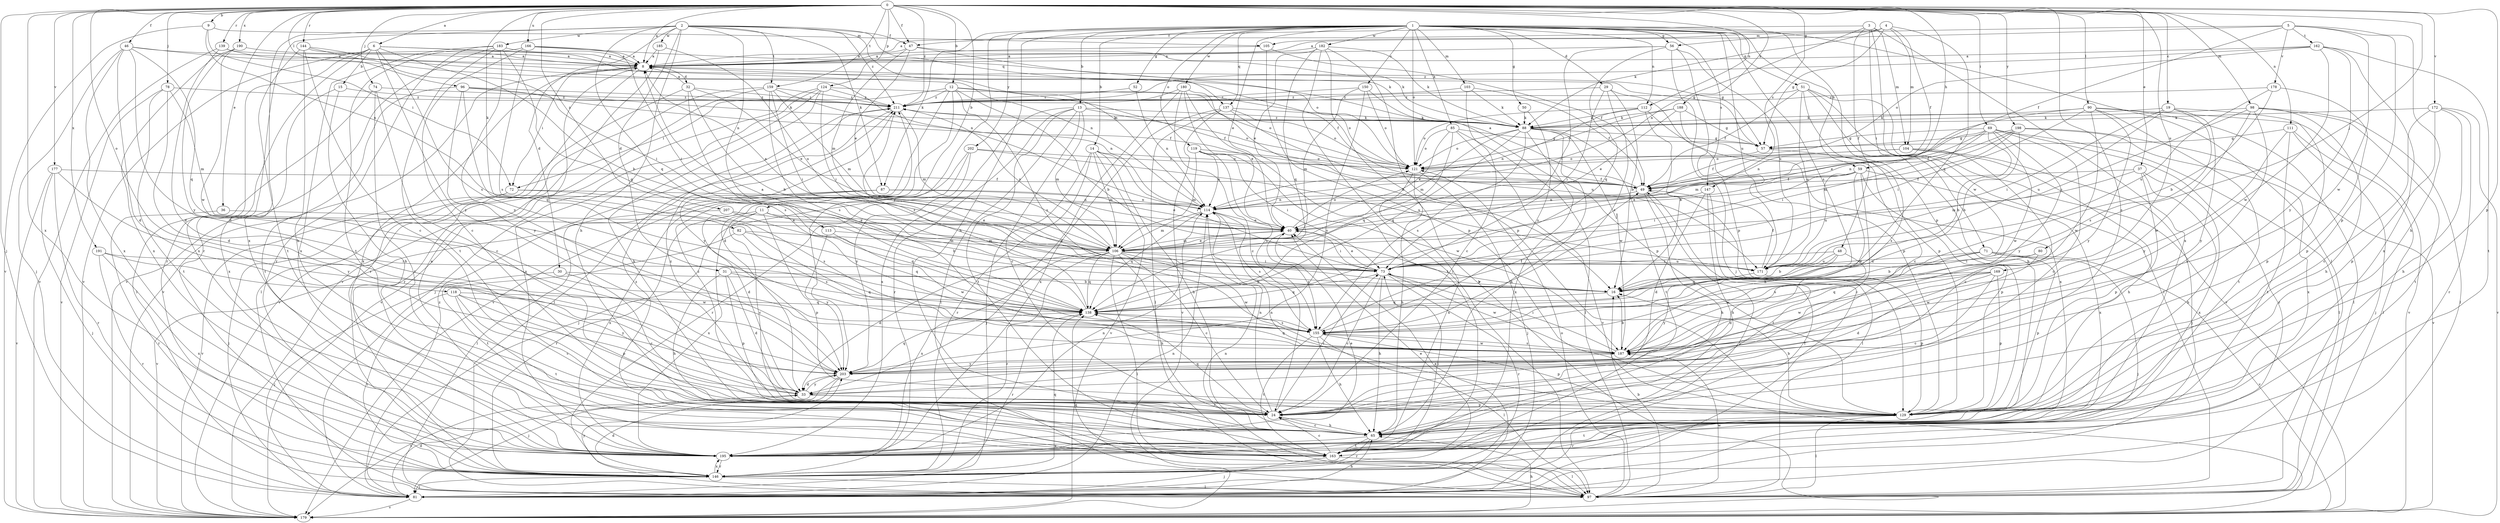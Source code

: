 strict digraph  {
0;
1;
2;
3;
4;
5;
6;
8;
9;
11;
12;
13;
14;
15;
16;
19;
24;
29;
30;
31;
32;
33;
36;
37;
40;
46;
47;
48;
49;
50;
51;
52;
56;
57;
59;
65;
69;
71;
72;
73;
74;
78;
80;
81;
82;
85;
87;
88;
90;
96;
97;
98;
103;
104;
105;
106;
111;
112;
113;
114;
118;
119;
121;
124;
129;
137;
138;
139;
144;
146;
147;
150;
155;
159;
162;
163;
166;
169;
171;
172;
177;
178;
179;
180;
182;
183;
185;
187;
188;
190;
191;
195;
198;
202;
203;
207;
211;
0 -> 6  [label=a];
0 -> 8  [label=a];
0 -> 9  [label=b];
0 -> 11  [label=b];
0 -> 12  [label=b];
0 -> 19  [label=c];
0 -> 24  [label=c];
0 -> 36  [label=e];
0 -> 37  [label=e];
0 -> 46  [label=f];
0 -> 47  [label=f];
0 -> 59  [label=h];
0 -> 69  [label=i];
0 -> 74  [label=j];
0 -> 78  [label=j];
0 -> 80  [label=j];
0 -> 81  [label=j];
0 -> 82  [label=k];
0 -> 90  [label=l];
0 -> 96  [label=l];
0 -> 98  [label=m];
0 -> 111  [label=n];
0 -> 112  [label=n];
0 -> 118  [label=o];
0 -> 124  [label=p];
0 -> 129  [label=p];
0 -> 139  [label=r];
0 -> 144  [label=r];
0 -> 147  [label=s];
0 -> 159  [label=t];
0 -> 166  [label=u];
0 -> 169  [label=u];
0 -> 172  [label=v];
0 -> 177  [label=v];
0 -> 188  [label=x];
0 -> 190  [label=x];
0 -> 191  [label=x];
0 -> 195  [label=x];
0 -> 198  [label=y];
0 -> 207  [label=z];
0 -> 211  [label=z];
1 -> 13  [label=b];
1 -> 14  [label=b];
1 -> 29  [label=d];
1 -> 40  [label=e];
1 -> 50  [label=g];
1 -> 51  [label=g];
1 -> 52  [label=g];
1 -> 56  [label=g];
1 -> 59  [label=h];
1 -> 65  [label=h];
1 -> 85  [label=k];
1 -> 87  [label=k];
1 -> 97  [label=l];
1 -> 103  [label=m];
1 -> 112  [label=n];
1 -> 119  [label=o];
1 -> 121  [label=o];
1 -> 129  [label=p];
1 -> 137  [label=q];
1 -> 147  [label=s];
1 -> 150  [label=s];
1 -> 155  [label=s];
1 -> 171  [label=u];
1 -> 180  [label=w];
1 -> 182  [label=w];
1 -> 202  [label=y];
1 -> 203  [label=y];
2 -> 30  [label=d];
2 -> 31  [label=d];
2 -> 47  [label=f];
2 -> 65  [label=h];
2 -> 87  [label=k];
2 -> 113  [label=n];
2 -> 114  [label=n];
2 -> 137  [label=q];
2 -> 138  [label=q];
2 -> 146  [label=r];
2 -> 159  [label=t];
2 -> 183  [label=w];
2 -> 185  [label=w];
2 -> 195  [label=x];
2 -> 211  [label=z];
3 -> 47  [label=f];
3 -> 48  [label=f];
3 -> 71  [label=i];
3 -> 104  [label=m];
3 -> 114  [label=n];
3 -> 187  [label=w];
3 -> 195  [label=x];
4 -> 8  [label=a];
4 -> 49  [label=f];
4 -> 56  [label=g];
4 -> 57  [label=g];
4 -> 88  [label=k];
4 -> 104  [label=m];
4 -> 138  [label=q];
5 -> 8  [label=a];
5 -> 49  [label=f];
5 -> 65  [label=h];
5 -> 105  [label=m];
5 -> 129  [label=p];
5 -> 162  [label=t];
5 -> 178  [label=v];
5 -> 187  [label=w];
6 -> 8  [label=a];
6 -> 15  [label=b];
6 -> 16  [label=b];
6 -> 114  [label=n];
6 -> 146  [label=r];
6 -> 155  [label=s];
6 -> 179  [label=v];
6 -> 195  [label=x];
6 -> 203  [label=y];
8 -> 32  [label=d];
8 -> 49  [label=f];
8 -> 72  [label=i];
8 -> 146  [label=r];
8 -> 179  [label=v];
8 -> 195  [label=x];
9 -> 72  [label=i];
9 -> 105  [label=m];
9 -> 114  [label=n];
9 -> 179  [label=v];
11 -> 16  [label=b];
11 -> 24  [label=c];
11 -> 40  [label=e];
11 -> 129  [label=p];
11 -> 146  [label=r];
11 -> 195  [label=x];
12 -> 16  [label=b];
12 -> 33  [label=d];
12 -> 49  [label=f];
12 -> 72  [label=i];
12 -> 121  [label=o];
12 -> 155  [label=s];
12 -> 179  [label=v];
12 -> 211  [label=z];
13 -> 24  [label=c];
13 -> 88  [label=k];
13 -> 97  [label=l];
13 -> 106  [label=m];
13 -> 121  [label=o];
13 -> 146  [label=r];
13 -> 163  [label=t];
13 -> 195  [label=x];
14 -> 65  [label=h];
14 -> 73  [label=i];
14 -> 81  [label=j];
14 -> 106  [label=m];
14 -> 121  [label=o];
14 -> 146  [label=r];
14 -> 179  [label=v];
15 -> 65  [label=h];
15 -> 195  [label=x];
15 -> 211  [label=z];
16 -> 138  [label=q];
19 -> 73  [label=i];
19 -> 88  [label=k];
19 -> 129  [label=p];
19 -> 155  [label=s];
19 -> 171  [label=u];
19 -> 203  [label=y];
24 -> 65  [label=h];
24 -> 73  [label=i];
24 -> 114  [label=n];
24 -> 138  [label=q];
24 -> 211  [label=z];
29 -> 16  [label=b];
29 -> 73  [label=i];
29 -> 129  [label=p];
29 -> 155  [label=s];
29 -> 211  [label=z];
30 -> 16  [label=b];
30 -> 24  [label=c];
30 -> 81  [label=j];
31 -> 16  [label=b];
31 -> 33  [label=d];
31 -> 65  [label=h];
31 -> 129  [label=p];
31 -> 138  [label=q];
32 -> 8  [label=a];
32 -> 16  [label=b];
32 -> 40  [label=e];
32 -> 97  [label=l];
32 -> 155  [label=s];
32 -> 211  [label=z];
33 -> 24  [label=c];
33 -> 129  [label=p];
33 -> 203  [label=y];
36 -> 40  [label=e];
36 -> 146  [label=r];
37 -> 49  [label=f];
37 -> 65  [label=h];
37 -> 106  [label=m];
37 -> 129  [label=p];
37 -> 195  [label=x];
40 -> 73  [label=i];
40 -> 106  [label=m];
40 -> 121  [label=o];
40 -> 155  [label=s];
46 -> 8  [label=a];
46 -> 33  [label=d];
46 -> 57  [label=g];
46 -> 81  [label=j];
46 -> 138  [label=q];
46 -> 195  [label=x];
46 -> 203  [label=y];
47 -> 8  [label=a];
47 -> 40  [label=e];
47 -> 88  [label=k];
47 -> 106  [label=m];
47 -> 121  [label=o];
48 -> 16  [label=b];
48 -> 33  [label=d];
48 -> 73  [label=i];
48 -> 138  [label=q];
48 -> 171  [label=u];
49 -> 8  [label=a];
49 -> 65  [label=h];
49 -> 81  [label=j];
49 -> 97  [label=l];
49 -> 114  [label=n];
50 -> 88  [label=k];
50 -> 155  [label=s];
51 -> 49  [label=f];
51 -> 65  [label=h];
51 -> 97  [label=l];
51 -> 129  [label=p];
51 -> 171  [label=u];
51 -> 179  [label=v];
51 -> 211  [label=z];
52 -> 114  [label=n];
52 -> 211  [label=z];
56 -> 8  [label=a];
56 -> 73  [label=i];
56 -> 81  [label=j];
56 -> 129  [label=p];
56 -> 138  [label=q];
56 -> 171  [label=u];
57 -> 121  [label=o];
57 -> 155  [label=s];
59 -> 24  [label=c];
59 -> 40  [label=e];
59 -> 49  [label=f];
59 -> 73  [label=i];
59 -> 129  [label=p];
59 -> 171  [label=u];
59 -> 187  [label=w];
59 -> 195  [label=x];
65 -> 24  [label=c];
65 -> 146  [label=r];
65 -> 163  [label=t];
65 -> 195  [label=x];
65 -> 211  [label=z];
69 -> 16  [label=b];
69 -> 24  [label=c];
69 -> 57  [label=g];
69 -> 73  [label=i];
69 -> 97  [label=l];
69 -> 106  [label=m];
69 -> 114  [label=n];
69 -> 146  [label=r];
69 -> 187  [label=w];
69 -> 203  [label=y];
71 -> 16  [label=b];
71 -> 81  [label=j];
71 -> 129  [label=p];
71 -> 171  [label=u];
71 -> 179  [label=v];
71 -> 187  [label=w];
72 -> 81  [label=j];
72 -> 114  [label=n];
72 -> 155  [label=s];
72 -> 179  [label=v];
73 -> 16  [label=b];
73 -> 24  [label=c];
73 -> 40  [label=e];
73 -> 65  [label=h];
73 -> 138  [label=q];
73 -> 146  [label=r];
73 -> 187  [label=w];
74 -> 24  [label=c];
74 -> 97  [label=l];
74 -> 163  [label=t];
74 -> 211  [label=z];
78 -> 33  [label=d];
78 -> 106  [label=m];
78 -> 163  [label=t];
78 -> 179  [label=v];
78 -> 211  [label=z];
80 -> 73  [label=i];
80 -> 155  [label=s];
80 -> 187  [label=w];
81 -> 33  [label=d];
81 -> 40  [label=e];
81 -> 49  [label=f];
81 -> 65  [label=h];
81 -> 114  [label=n];
81 -> 179  [label=v];
81 -> 211  [label=z];
82 -> 106  [label=m];
82 -> 138  [label=q];
82 -> 155  [label=s];
82 -> 163  [label=t];
85 -> 40  [label=e];
85 -> 57  [label=g];
85 -> 97  [label=l];
85 -> 121  [label=o];
85 -> 138  [label=q];
85 -> 179  [label=v];
87 -> 33  [label=d];
87 -> 40  [label=e];
87 -> 97  [label=l];
87 -> 114  [label=n];
87 -> 195  [label=x];
88 -> 57  [label=g];
88 -> 65  [label=h];
88 -> 106  [label=m];
88 -> 121  [label=o];
88 -> 138  [label=q];
88 -> 155  [label=s];
88 -> 163  [label=t];
88 -> 187  [label=w];
88 -> 195  [label=x];
88 -> 211  [label=z];
90 -> 40  [label=e];
90 -> 73  [label=i];
90 -> 88  [label=k];
90 -> 97  [label=l];
90 -> 163  [label=t];
90 -> 179  [label=v];
90 -> 187  [label=w];
90 -> 203  [label=y];
96 -> 49  [label=f];
96 -> 88  [label=k];
96 -> 138  [label=q];
96 -> 163  [label=t];
96 -> 203  [label=y];
96 -> 211  [label=z];
97 -> 16  [label=b];
97 -> 114  [label=n];
97 -> 121  [label=o];
97 -> 138  [label=q];
97 -> 187  [label=w];
97 -> 203  [label=y];
98 -> 24  [label=c];
98 -> 65  [label=h];
98 -> 88  [label=k];
98 -> 97  [label=l];
98 -> 163  [label=t];
98 -> 171  [label=u];
98 -> 187  [label=w];
103 -> 24  [label=c];
103 -> 49  [label=f];
103 -> 88  [label=k];
103 -> 211  [label=z];
104 -> 24  [label=c];
104 -> 49  [label=f];
104 -> 65  [label=h];
104 -> 81  [label=j];
104 -> 121  [label=o];
105 -> 8  [label=a];
105 -> 49  [label=f];
105 -> 129  [label=p];
106 -> 8  [label=a];
106 -> 24  [label=c];
106 -> 33  [label=d];
106 -> 40  [label=e];
106 -> 65  [label=h];
106 -> 73  [label=i];
106 -> 97  [label=l];
106 -> 138  [label=q];
106 -> 146  [label=r];
106 -> 171  [label=u];
106 -> 187  [label=w];
106 -> 195  [label=x];
106 -> 211  [label=z];
111 -> 57  [label=g];
111 -> 81  [label=j];
111 -> 97  [label=l];
111 -> 163  [label=t];
111 -> 203  [label=y];
112 -> 16  [label=b];
112 -> 88  [label=k];
112 -> 114  [label=n];
112 -> 121  [label=o];
112 -> 195  [label=x];
113 -> 106  [label=m];
113 -> 187  [label=w];
113 -> 203  [label=y];
114 -> 40  [label=e];
114 -> 106  [label=m];
114 -> 138  [label=q];
114 -> 155  [label=s];
118 -> 24  [label=c];
118 -> 129  [label=p];
118 -> 138  [label=q];
118 -> 146  [label=r];
118 -> 163  [label=t];
118 -> 203  [label=y];
119 -> 73  [label=i];
119 -> 106  [label=m];
119 -> 114  [label=n];
119 -> 121  [label=o];
119 -> 155  [label=s];
119 -> 187  [label=w];
121 -> 49  [label=f];
121 -> 65  [label=h];
121 -> 81  [label=j];
121 -> 195  [label=x];
124 -> 65  [label=h];
124 -> 73  [label=i];
124 -> 81  [label=j];
124 -> 121  [label=o];
124 -> 179  [label=v];
124 -> 195  [label=x];
124 -> 211  [label=z];
129 -> 16  [label=b];
129 -> 97  [label=l];
129 -> 114  [label=n];
129 -> 146  [label=r];
129 -> 163  [label=t];
137 -> 88  [label=k];
137 -> 97  [label=l];
137 -> 121  [label=o];
137 -> 171  [label=u];
137 -> 179  [label=v];
137 -> 195  [label=x];
138 -> 8  [label=a];
138 -> 146  [label=r];
138 -> 155  [label=s];
138 -> 211  [label=z];
139 -> 8  [label=a];
139 -> 33  [label=d];
139 -> 57  [label=g];
139 -> 179  [label=v];
144 -> 8  [label=a];
144 -> 24  [label=c];
144 -> 65  [label=h];
144 -> 73  [label=i];
144 -> 114  [label=n];
144 -> 163  [label=t];
146 -> 33  [label=d];
146 -> 40  [label=e];
146 -> 81  [label=j];
146 -> 97  [label=l];
146 -> 138  [label=q];
146 -> 195  [label=x];
147 -> 33  [label=d];
147 -> 65  [label=h];
147 -> 114  [label=n];
147 -> 163  [label=t];
150 -> 106  [label=m];
150 -> 121  [label=o];
150 -> 129  [label=p];
150 -> 203  [label=y];
150 -> 211  [label=z];
155 -> 49  [label=f];
155 -> 65  [label=h];
155 -> 97  [label=l];
155 -> 129  [label=p];
155 -> 163  [label=t];
155 -> 187  [label=w];
159 -> 73  [label=i];
159 -> 106  [label=m];
159 -> 114  [label=n];
159 -> 146  [label=r];
159 -> 155  [label=s];
159 -> 179  [label=v];
159 -> 211  [label=z];
162 -> 8  [label=a];
162 -> 121  [label=o];
162 -> 163  [label=t];
162 -> 187  [label=w];
162 -> 195  [label=x];
162 -> 203  [label=y];
162 -> 211  [label=z];
163 -> 24  [label=c];
163 -> 73  [label=i];
163 -> 81  [label=j];
163 -> 97  [label=l];
163 -> 211  [label=z];
166 -> 8  [label=a];
166 -> 24  [label=c];
166 -> 73  [label=i];
166 -> 88  [label=k];
166 -> 155  [label=s];
166 -> 163  [label=t];
169 -> 16  [label=b];
169 -> 24  [label=c];
169 -> 33  [label=d];
169 -> 129  [label=p];
169 -> 138  [label=q];
169 -> 187  [label=w];
171 -> 49  [label=f];
171 -> 129  [label=p];
171 -> 203  [label=y];
172 -> 24  [label=c];
172 -> 65  [label=h];
172 -> 88  [label=k];
172 -> 129  [label=p];
172 -> 146  [label=r];
172 -> 179  [label=v];
177 -> 49  [label=f];
177 -> 81  [label=j];
177 -> 146  [label=r];
177 -> 179  [label=v];
177 -> 203  [label=y];
178 -> 16  [label=b];
178 -> 129  [label=p];
178 -> 171  [label=u];
178 -> 211  [label=z];
179 -> 65  [label=h];
180 -> 16  [label=b];
180 -> 24  [label=c];
180 -> 33  [label=d];
180 -> 40  [label=e];
180 -> 163  [label=t];
180 -> 211  [label=z];
182 -> 8  [label=a];
182 -> 40  [label=e];
182 -> 88  [label=k];
182 -> 97  [label=l];
182 -> 129  [label=p];
182 -> 138  [label=q];
182 -> 179  [label=v];
183 -> 8  [label=a];
183 -> 138  [label=q];
183 -> 146  [label=r];
183 -> 163  [label=t];
183 -> 179  [label=v];
183 -> 195  [label=x];
183 -> 203  [label=y];
185 -> 8  [label=a];
185 -> 171  [label=u];
185 -> 179  [label=v];
187 -> 16  [label=b];
187 -> 73  [label=i];
187 -> 138  [label=q];
187 -> 155  [label=s];
187 -> 203  [label=y];
188 -> 24  [label=c];
188 -> 40  [label=e];
188 -> 57  [label=g];
188 -> 88  [label=k];
188 -> 121  [label=o];
190 -> 8  [label=a];
190 -> 33  [label=d];
190 -> 187  [label=w];
190 -> 195  [label=x];
191 -> 73  [label=i];
191 -> 146  [label=r];
191 -> 187  [label=w];
191 -> 195  [label=x];
195 -> 8  [label=a];
195 -> 40  [label=e];
195 -> 114  [label=n];
195 -> 146  [label=r];
198 -> 16  [label=b];
198 -> 49  [label=f];
198 -> 57  [label=g];
198 -> 106  [label=m];
198 -> 114  [label=n];
198 -> 179  [label=v];
198 -> 195  [label=x];
202 -> 81  [label=j];
202 -> 121  [label=o];
202 -> 146  [label=r];
202 -> 171  [label=u];
202 -> 203  [label=y];
203 -> 33  [label=d];
203 -> 81  [label=j];
203 -> 138  [label=q];
203 -> 179  [label=v];
207 -> 40  [label=e];
207 -> 138  [label=q];
207 -> 179  [label=v];
211 -> 88  [label=k];
211 -> 97  [label=l];
211 -> 106  [label=m];
211 -> 203  [label=y];
}
